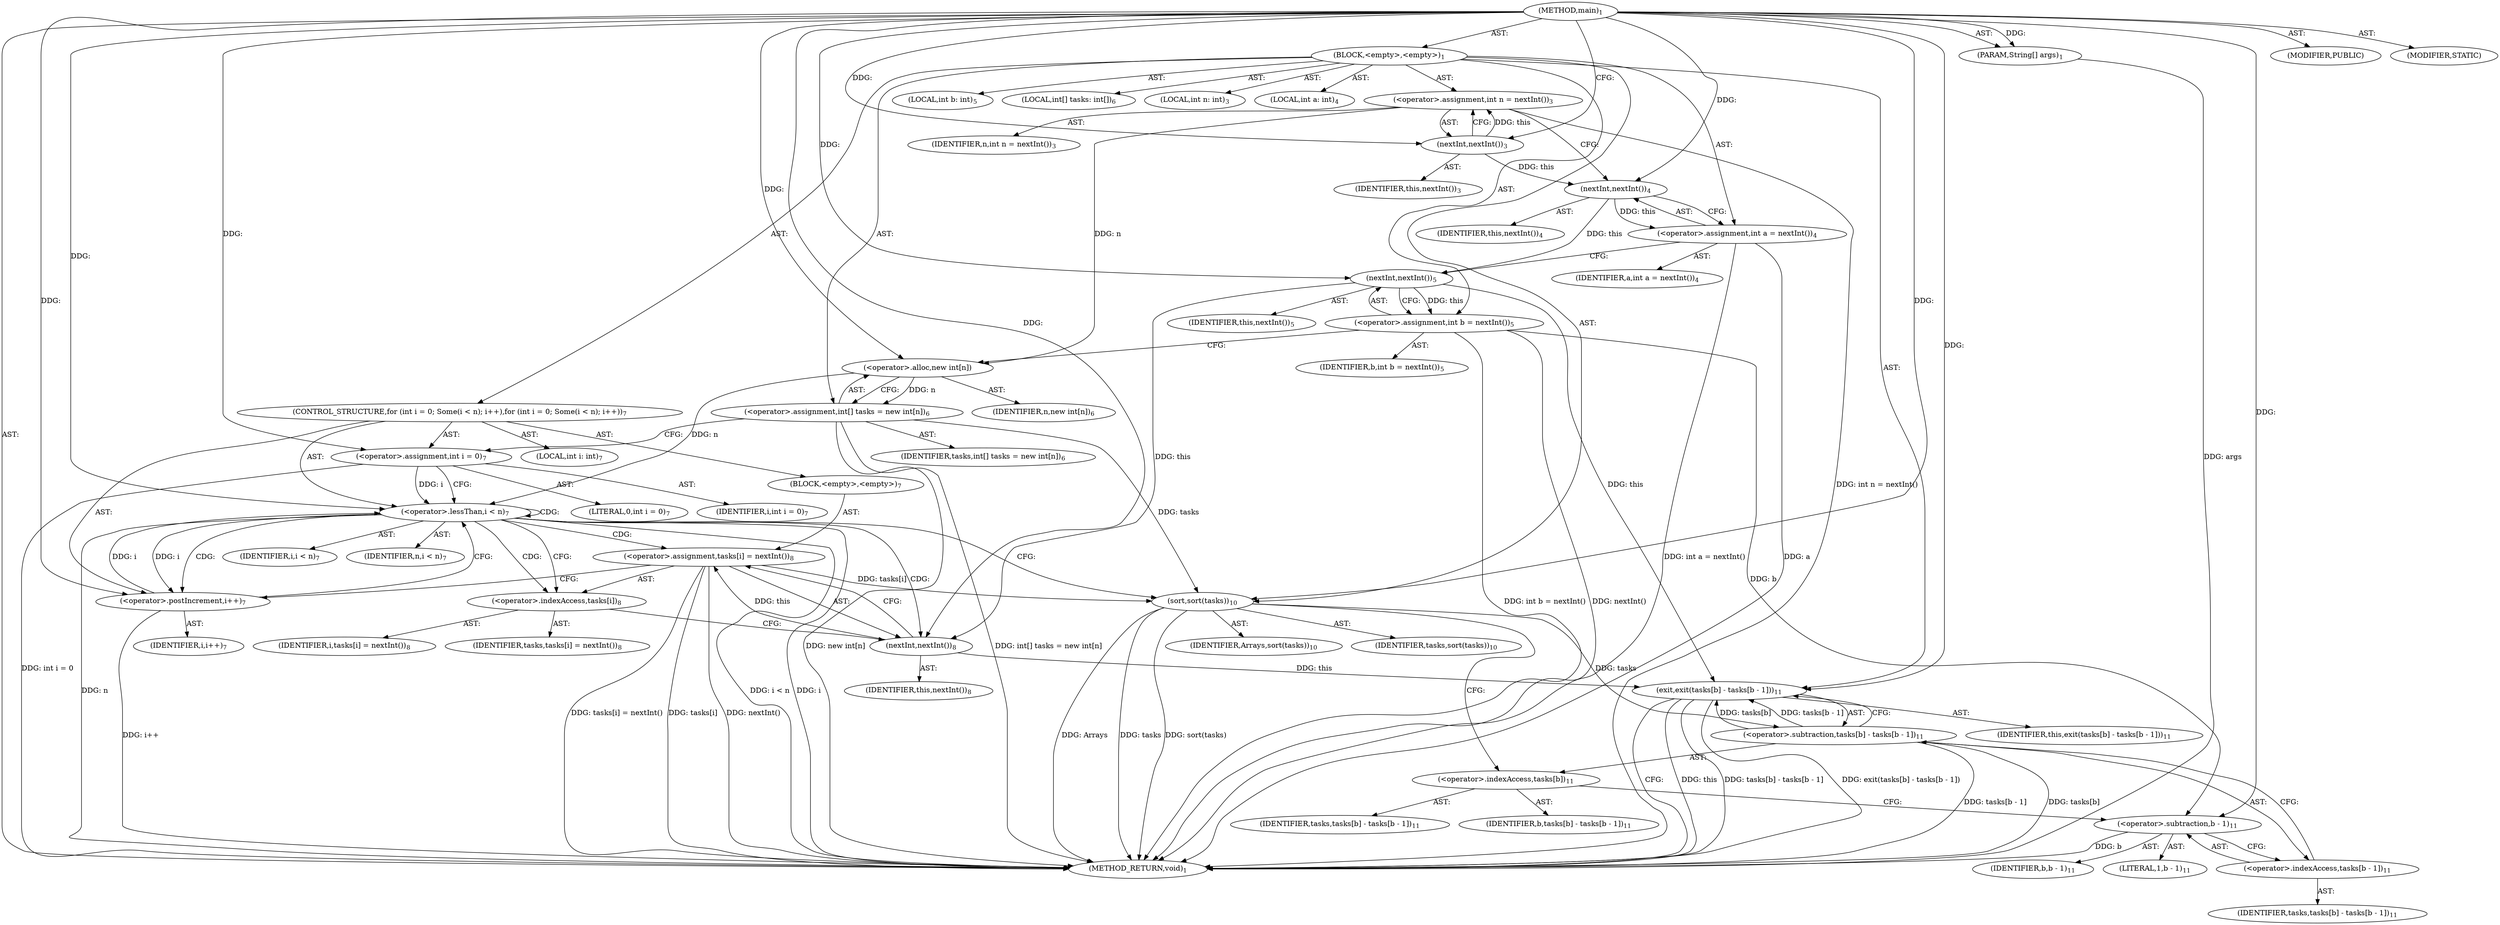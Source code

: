 digraph "main" {  
"17" [label = <(METHOD,main)<SUB>1</SUB>> ]
"18" [label = <(PARAM,String[] args)<SUB>1</SUB>> ]
"19" [label = <(BLOCK,&lt;empty&gt;,&lt;empty&gt;)<SUB>1</SUB>> ]
"20" [label = <(LOCAL,int n: int)<SUB>3</SUB>> ]
"21" [label = <(&lt;operator&gt;.assignment,int n = nextInt())<SUB>3</SUB>> ]
"22" [label = <(IDENTIFIER,n,int n = nextInt())<SUB>3</SUB>> ]
"23" [label = <(nextInt,nextInt())<SUB>3</SUB>> ]
"24" [label = <(IDENTIFIER,this,nextInt())<SUB>3</SUB>> ]
"25" [label = <(LOCAL,int a: int)<SUB>4</SUB>> ]
"26" [label = <(&lt;operator&gt;.assignment,int a = nextInt())<SUB>4</SUB>> ]
"27" [label = <(IDENTIFIER,a,int a = nextInt())<SUB>4</SUB>> ]
"28" [label = <(nextInt,nextInt())<SUB>4</SUB>> ]
"29" [label = <(IDENTIFIER,this,nextInt())<SUB>4</SUB>> ]
"30" [label = <(LOCAL,int b: int)<SUB>5</SUB>> ]
"31" [label = <(&lt;operator&gt;.assignment,int b = nextInt())<SUB>5</SUB>> ]
"32" [label = <(IDENTIFIER,b,int b = nextInt())<SUB>5</SUB>> ]
"33" [label = <(nextInt,nextInt())<SUB>5</SUB>> ]
"34" [label = <(IDENTIFIER,this,nextInt())<SUB>5</SUB>> ]
"35" [label = <(LOCAL,int[] tasks: int[])<SUB>6</SUB>> ]
"36" [label = <(&lt;operator&gt;.assignment,int[] tasks = new int[n])<SUB>6</SUB>> ]
"37" [label = <(IDENTIFIER,tasks,int[] tasks = new int[n])<SUB>6</SUB>> ]
"38" [label = <(&lt;operator&gt;.alloc,new int[n])> ]
"39" [label = <(IDENTIFIER,n,new int[n])<SUB>6</SUB>> ]
"40" [label = <(CONTROL_STRUCTURE,for (int i = 0; Some(i &lt; n); i++),for (int i = 0; Some(i &lt; n); i++))<SUB>7</SUB>> ]
"41" [label = <(LOCAL,int i: int)<SUB>7</SUB>> ]
"42" [label = <(&lt;operator&gt;.assignment,int i = 0)<SUB>7</SUB>> ]
"43" [label = <(IDENTIFIER,i,int i = 0)<SUB>7</SUB>> ]
"44" [label = <(LITERAL,0,int i = 0)<SUB>7</SUB>> ]
"45" [label = <(&lt;operator&gt;.lessThan,i &lt; n)<SUB>7</SUB>> ]
"46" [label = <(IDENTIFIER,i,i &lt; n)<SUB>7</SUB>> ]
"47" [label = <(IDENTIFIER,n,i &lt; n)<SUB>7</SUB>> ]
"48" [label = <(&lt;operator&gt;.postIncrement,i++)<SUB>7</SUB>> ]
"49" [label = <(IDENTIFIER,i,i++)<SUB>7</SUB>> ]
"50" [label = <(BLOCK,&lt;empty&gt;,&lt;empty&gt;)<SUB>7</SUB>> ]
"51" [label = <(&lt;operator&gt;.assignment,tasks[i] = nextInt())<SUB>8</SUB>> ]
"52" [label = <(&lt;operator&gt;.indexAccess,tasks[i])<SUB>8</SUB>> ]
"53" [label = <(IDENTIFIER,tasks,tasks[i] = nextInt())<SUB>8</SUB>> ]
"54" [label = <(IDENTIFIER,i,tasks[i] = nextInt())<SUB>8</SUB>> ]
"55" [label = <(nextInt,nextInt())<SUB>8</SUB>> ]
"56" [label = <(IDENTIFIER,this,nextInt())<SUB>8</SUB>> ]
"57" [label = <(sort,sort(tasks))<SUB>10</SUB>> ]
"58" [label = <(IDENTIFIER,Arrays,sort(tasks))<SUB>10</SUB>> ]
"59" [label = <(IDENTIFIER,tasks,sort(tasks))<SUB>10</SUB>> ]
"60" [label = <(exit,exit(tasks[b] - tasks[b - 1]))<SUB>11</SUB>> ]
"61" [label = <(IDENTIFIER,this,exit(tasks[b] - tasks[b - 1]))<SUB>11</SUB>> ]
"62" [label = <(&lt;operator&gt;.subtraction,tasks[b] - tasks[b - 1])<SUB>11</SUB>> ]
"63" [label = <(&lt;operator&gt;.indexAccess,tasks[b])<SUB>11</SUB>> ]
"64" [label = <(IDENTIFIER,tasks,tasks[b] - tasks[b - 1])<SUB>11</SUB>> ]
"65" [label = <(IDENTIFIER,b,tasks[b] - tasks[b - 1])<SUB>11</SUB>> ]
"66" [label = <(&lt;operator&gt;.indexAccess,tasks[b - 1])<SUB>11</SUB>> ]
"67" [label = <(IDENTIFIER,tasks,tasks[b] - tasks[b - 1])<SUB>11</SUB>> ]
"68" [label = <(&lt;operator&gt;.subtraction,b - 1)<SUB>11</SUB>> ]
"69" [label = <(IDENTIFIER,b,b - 1)<SUB>11</SUB>> ]
"70" [label = <(LITERAL,1,b - 1)<SUB>11</SUB>> ]
"71" [label = <(MODIFIER,PUBLIC)> ]
"72" [label = <(MODIFIER,STATIC)> ]
"73" [label = <(METHOD_RETURN,void)<SUB>1</SUB>> ]
  "17" -> "18"  [ label = "AST: "] 
  "17" -> "19"  [ label = "AST: "] 
  "17" -> "71"  [ label = "AST: "] 
  "17" -> "72"  [ label = "AST: "] 
  "17" -> "73"  [ label = "AST: "] 
  "19" -> "20"  [ label = "AST: "] 
  "19" -> "21"  [ label = "AST: "] 
  "19" -> "25"  [ label = "AST: "] 
  "19" -> "26"  [ label = "AST: "] 
  "19" -> "30"  [ label = "AST: "] 
  "19" -> "31"  [ label = "AST: "] 
  "19" -> "35"  [ label = "AST: "] 
  "19" -> "36"  [ label = "AST: "] 
  "19" -> "40"  [ label = "AST: "] 
  "19" -> "57"  [ label = "AST: "] 
  "19" -> "60"  [ label = "AST: "] 
  "21" -> "22"  [ label = "AST: "] 
  "21" -> "23"  [ label = "AST: "] 
  "23" -> "24"  [ label = "AST: "] 
  "26" -> "27"  [ label = "AST: "] 
  "26" -> "28"  [ label = "AST: "] 
  "28" -> "29"  [ label = "AST: "] 
  "31" -> "32"  [ label = "AST: "] 
  "31" -> "33"  [ label = "AST: "] 
  "33" -> "34"  [ label = "AST: "] 
  "36" -> "37"  [ label = "AST: "] 
  "36" -> "38"  [ label = "AST: "] 
  "38" -> "39"  [ label = "AST: "] 
  "40" -> "41"  [ label = "AST: "] 
  "40" -> "42"  [ label = "AST: "] 
  "40" -> "45"  [ label = "AST: "] 
  "40" -> "48"  [ label = "AST: "] 
  "40" -> "50"  [ label = "AST: "] 
  "42" -> "43"  [ label = "AST: "] 
  "42" -> "44"  [ label = "AST: "] 
  "45" -> "46"  [ label = "AST: "] 
  "45" -> "47"  [ label = "AST: "] 
  "48" -> "49"  [ label = "AST: "] 
  "50" -> "51"  [ label = "AST: "] 
  "51" -> "52"  [ label = "AST: "] 
  "51" -> "55"  [ label = "AST: "] 
  "52" -> "53"  [ label = "AST: "] 
  "52" -> "54"  [ label = "AST: "] 
  "55" -> "56"  [ label = "AST: "] 
  "57" -> "58"  [ label = "AST: "] 
  "57" -> "59"  [ label = "AST: "] 
  "60" -> "61"  [ label = "AST: "] 
  "60" -> "62"  [ label = "AST: "] 
  "62" -> "63"  [ label = "AST: "] 
  "62" -> "66"  [ label = "AST: "] 
  "63" -> "64"  [ label = "AST: "] 
  "63" -> "65"  [ label = "AST: "] 
  "66" -> "67"  [ label = "AST: "] 
  "66" -> "68"  [ label = "AST: "] 
  "68" -> "69"  [ label = "AST: "] 
  "68" -> "70"  [ label = "AST: "] 
  "21" -> "28"  [ label = "CFG: "] 
  "26" -> "33"  [ label = "CFG: "] 
  "31" -> "38"  [ label = "CFG: "] 
  "36" -> "42"  [ label = "CFG: "] 
  "57" -> "63"  [ label = "CFG: "] 
  "60" -> "73"  [ label = "CFG: "] 
  "23" -> "21"  [ label = "CFG: "] 
  "28" -> "26"  [ label = "CFG: "] 
  "33" -> "31"  [ label = "CFG: "] 
  "38" -> "36"  [ label = "CFG: "] 
  "42" -> "45"  [ label = "CFG: "] 
  "45" -> "52"  [ label = "CFG: "] 
  "45" -> "57"  [ label = "CFG: "] 
  "48" -> "45"  [ label = "CFG: "] 
  "62" -> "60"  [ label = "CFG: "] 
  "51" -> "48"  [ label = "CFG: "] 
  "63" -> "68"  [ label = "CFG: "] 
  "66" -> "62"  [ label = "CFG: "] 
  "52" -> "55"  [ label = "CFG: "] 
  "55" -> "51"  [ label = "CFG: "] 
  "68" -> "66"  [ label = "CFG: "] 
  "17" -> "23"  [ label = "CFG: "] 
  "18" -> "73"  [ label = "DDG: args"] 
  "21" -> "73"  [ label = "DDG: int n = nextInt()"] 
  "26" -> "73"  [ label = "DDG: a"] 
  "26" -> "73"  [ label = "DDG: int a = nextInt()"] 
  "31" -> "73"  [ label = "DDG: nextInt()"] 
  "31" -> "73"  [ label = "DDG: int b = nextInt()"] 
  "36" -> "73"  [ label = "DDG: new int[n]"] 
  "36" -> "73"  [ label = "DDG: int[] tasks = new int[n]"] 
  "42" -> "73"  [ label = "DDG: int i = 0"] 
  "45" -> "73"  [ label = "DDG: i"] 
  "45" -> "73"  [ label = "DDG: n"] 
  "45" -> "73"  [ label = "DDG: i &lt; n"] 
  "57" -> "73"  [ label = "DDG: tasks"] 
  "57" -> "73"  [ label = "DDG: sort(tasks)"] 
  "60" -> "73"  [ label = "DDG: this"] 
  "62" -> "73"  [ label = "DDG: tasks[b]"] 
  "68" -> "73"  [ label = "DDG: b"] 
  "62" -> "73"  [ label = "DDG: tasks[b - 1]"] 
  "60" -> "73"  [ label = "DDG: tasks[b] - tasks[b - 1]"] 
  "60" -> "73"  [ label = "DDG: exit(tasks[b] - tasks[b - 1])"] 
  "51" -> "73"  [ label = "DDG: tasks[i]"] 
  "51" -> "73"  [ label = "DDG: nextInt()"] 
  "51" -> "73"  [ label = "DDG: tasks[i] = nextInt()"] 
  "48" -> "73"  [ label = "DDG: i++"] 
  "57" -> "73"  [ label = "DDG: Arrays"] 
  "17" -> "18"  [ label = "DDG: "] 
  "23" -> "21"  [ label = "DDG: this"] 
  "28" -> "26"  [ label = "DDG: this"] 
  "33" -> "31"  [ label = "DDG: this"] 
  "38" -> "36"  [ label = "DDG: n"] 
  "17" -> "42"  [ label = "DDG: "] 
  "17" -> "57"  [ label = "DDG: "] 
  "36" -> "57"  [ label = "DDG: tasks"] 
  "51" -> "57"  [ label = "DDG: tasks[i]"] 
  "33" -> "60"  [ label = "DDG: this"] 
  "55" -> "60"  [ label = "DDG: this"] 
  "17" -> "60"  [ label = "DDG: "] 
  "62" -> "60"  [ label = "DDG: tasks[b]"] 
  "62" -> "60"  [ label = "DDG: tasks[b - 1]"] 
  "17" -> "23"  [ label = "DDG: "] 
  "23" -> "28"  [ label = "DDG: this"] 
  "17" -> "28"  [ label = "DDG: "] 
  "28" -> "33"  [ label = "DDG: this"] 
  "17" -> "33"  [ label = "DDG: "] 
  "21" -> "38"  [ label = "DDG: n"] 
  "17" -> "38"  [ label = "DDG: "] 
  "42" -> "45"  [ label = "DDG: i"] 
  "48" -> "45"  [ label = "DDG: i"] 
  "17" -> "45"  [ label = "DDG: "] 
  "38" -> "45"  [ label = "DDG: n"] 
  "45" -> "48"  [ label = "DDG: i"] 
  "17" -> "48"  [ label = "DDG: "] 
  "55" -> "51"  [ label = "DDG: this"] 
  "57" -> "62"  [ label = "DDG: tasks"] 
  "33" -> "55"  [ label = "DDG: this"] 
  "17" -> "55"  [ label = "DDG: "] 
  "31" -> "68"  [ label = "DDG: b"] 
  "17" -> "68"  [ label = "DDG: "] 
  "45" -> "48"  [ label = "CDG: "] 
  "45" -> "51"  [ label = "CDG: "] 
  "45" -> "45"  [ label = "CDG: "] 
  "45" -> "52"  [ label = "CDG: "] 
  "45" -> "55"  [ label = "CDG: "] 
}
